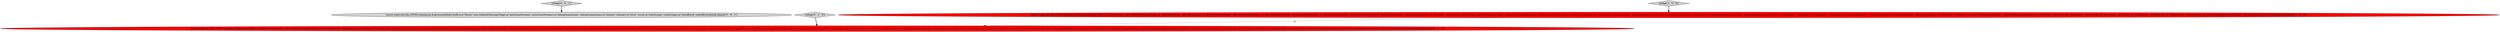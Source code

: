 digraph {
5 [style = filled, label = "return super.edu.fdu.CPPDG.tinypdg.pe.ExpressionInfo@15cd61d.a(\"Parser\",new DefaultFilteringOMap().a(\"autoCloseStreams\",autoCloseStreams).a(\"debugOutputLines\",debugOutputLines).a(\"listener\",listener).a(\"strict\",strict).a(\"trimStrings\",trimStrings).a(\"unbuffered\",unbuffered))@@@3@@@['0', '0', '1']", fillcolor = lightgray, shape = ellipse image = "AAA0AAABBB3BBB"];
4 [style = filled, label = "toMap['0', '0', '1']", fillcolor = lightgray, shape = diamond image = "AAA0AAABBB3BBB"];
1 [style = filled, label = "return super.edu.fdu.CPPDG.tinypdg.pe.ExpressionInfo@15cd531.a(\"RestContext\",new DefaultFilteringOMap().a(\"allowBodyParam\",allowBodyParam).a(\"allowedMethodHeader\",allowedMethodHeaders).a(\"allowedMethodParams\",allowedMethodParams).a(\"allowedHeaderParams\",allowedHeaderParams).a(\"clientVersionHeader\",clientVersionHeader).a(\"consumes\",consumes).a(\"infoProvider\",infoProvider).a(\"logger\",logger).a(\"paramResolvers\",paramResolvers).a(\"parsers\",parsers).a(\"partParser\",partParser).a(\"partSerializer\",partSerializer).a(\"produces\",produces).a(\"properties\",properties).a(\"renderResponseStackTraces\",renderResponseStackTraces).a(\"reqHeaders\",reqHeaders).a(\"resHeaders\",resHeaders).a(\"resourceResolver\",resourceResolver).a(\"responseHandlers\",responseHandlers).a(\"serializers\",serializers).a(\"staticFileResponseHeaders\",staticFileResponseHeaders).a(\"staticFiles\",staticFiles).a(\"uriAuthority\",uriAuthority).a(\"uriContext\",uriContext).a(\"uriRelativity\",uriRelativity).a(\"uriResolution\",uriResolution).a(\"useClasspathResourceCaching\",useClasspathResourceCaching))@@@3@@@['1', '0', '0']", fillcolor = red, shape = ellipse image = "AAA1AAABBB1BBB"];
0 [style = filled, label = "toMap['1', '0', '0']", fillcolor = lightgray, shape = diamond image = "AAA0AAABBB1BBB"];
2 [style = filled, label = "return super.edu.fdu.CPPDG.tinypdg.pe.ExpressionInfo@15cd5a9.a(\"RestContext\",new DefaultFilteringOMap().a(\"allowBodyParam\",allowBodyParam).a(\"allowedMethodHeader\",allowedMethodHeaders).a(\"allowedMethodParams\",allowedMethodParams).a(\"allowedHeaderParams\",allowedHeaderParams).a(\"clientVersionHeader\",clientVersionHeader).a(\"consumes\",consumes).a(\"infoProvider\",infoProvider).a(\"paramResolvers\",paramResolvers).a(\"parsers\",parsers).a(\"partParser\",partParser).a(\"partSerializer\",partSerializer).a(\"produces\",produces).a(\"properties\",properties).a(\"renderResponseStackTraces\",renderResponseStackTraces).a(\"reqHeaders\",reqHeaders).a(\"resHeaders\",resHeaders).a(\"resourceResolver\",resourceResolver).a(\"responseHandlers\",responseHandlers).a(\"serializers\",serializers).a(\"staticFileResponseHeaders\",staticFileResponseHeaders).a(\"staticFiles\",staticFiles).a(\"uriAuthority\",uriAuthority).a(\"uriContext\",uriContext).a(\"uriRelativity\",uriRelativity).a(\"uriResolution\",uriResolution).a(\"useClasspathResourceCaching\",useClasspathResourceCaching))@@@3@@@['0', '1', '0']", fillcolor = red, shape = ellipse image = "AAA1AAABBB2BBB"];
3 [style = filled, label = "toMap['0', '1', '0']", fillcolor = lightgray, shape = diamond image = "AAA0AAABBB2BBB"];
1->2 [style = dashed, label="0"];
4->5 [style = bold, label=""];
0->1 [style = bold, label=""];
3->2 [style = bold, label=""];
}
